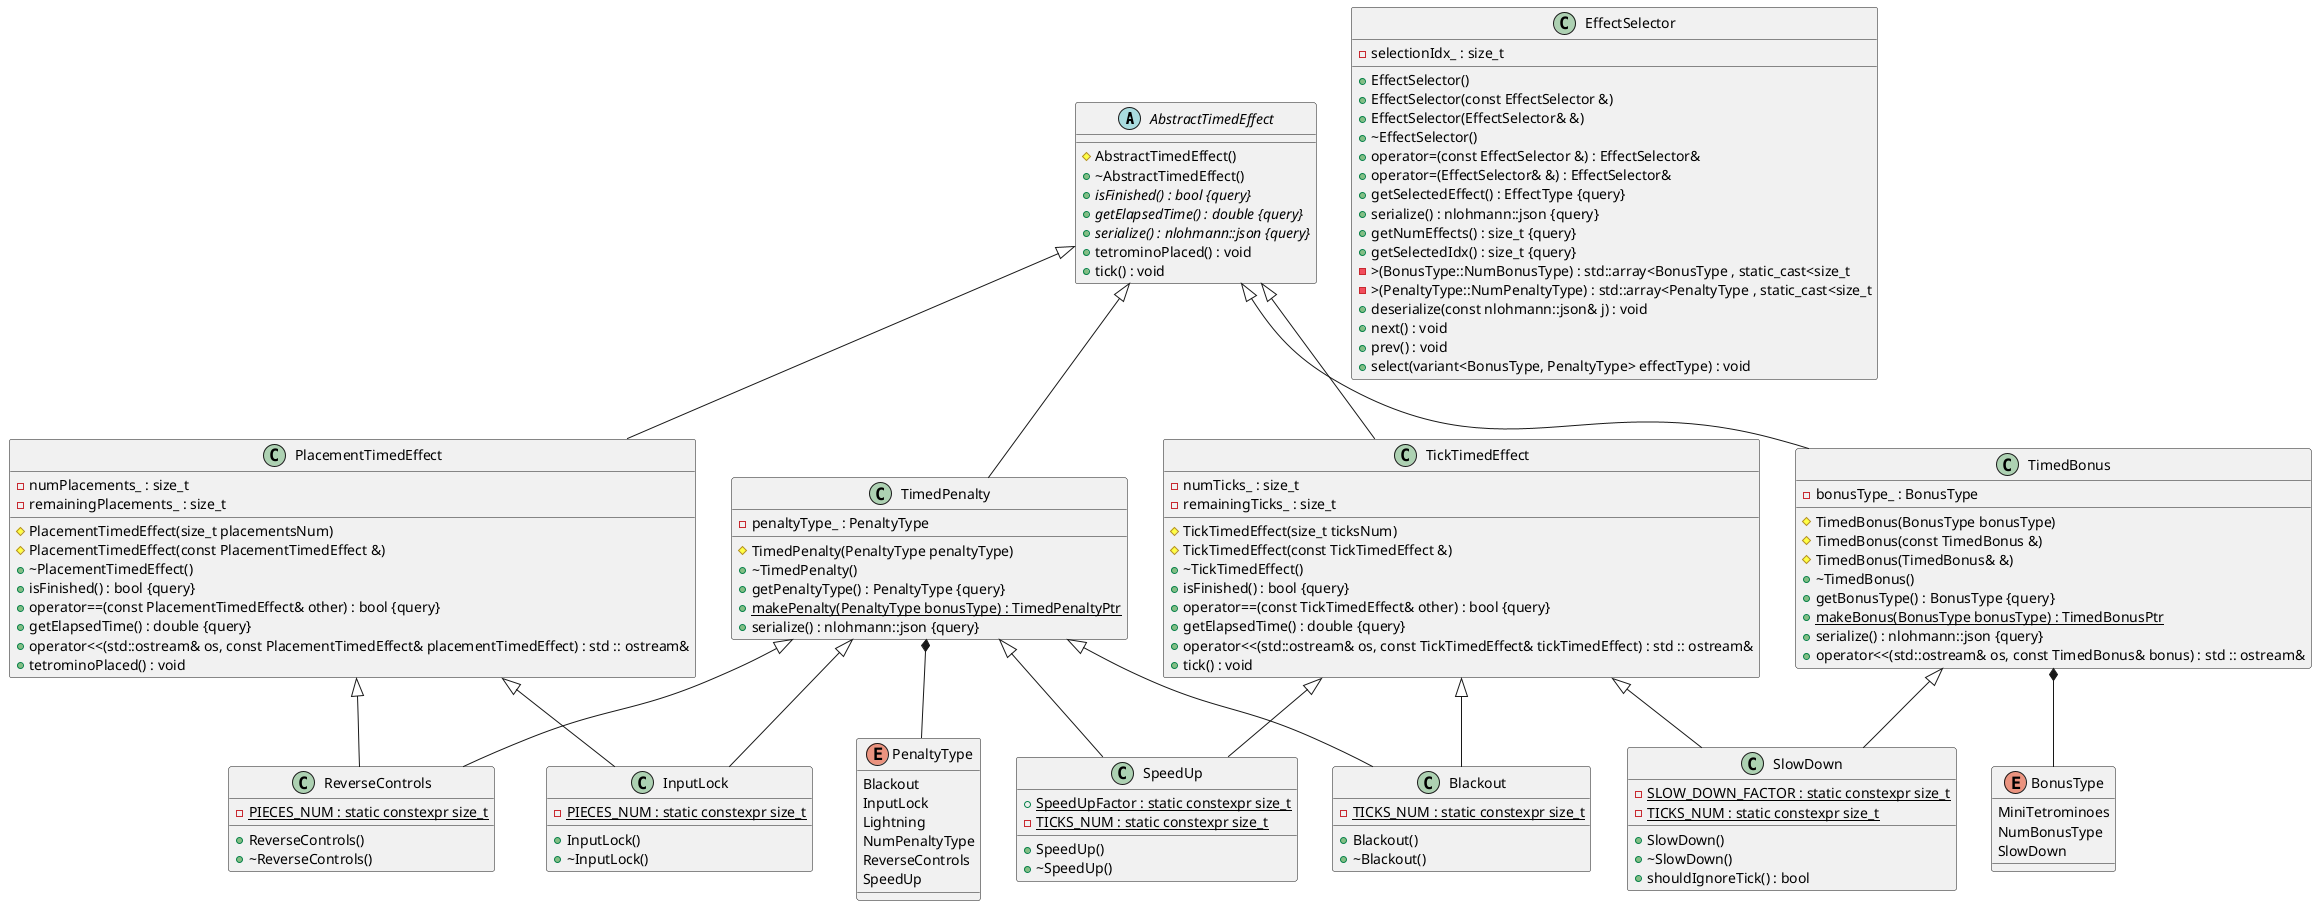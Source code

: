 @startuml EffectClass


/' Objects '/

abstract class AbstractTimedEffect {
	#AbstractTimedEffect()
	+~AbstractTimedEffect()
	+{abstract} isFinished() : bool {query}
	+{abstract} getElapsedTime() : double {query}
	+{abstract} serialize() : nlohmann::json {query}
	+tetrominoPlaced() : void
	+tick() : void
}


class Blackout {
	+Blackout()
	+~Blackout()
	-{static} TICKS_NUM : static constexpr size_t
}


class EffectSelector {
	+EffectSelector()
	+EffectSelector(const EffectSelector &)
	+EffectSelector(EffectSelector& &)
	+~EffectSelector()
	+operator=(const EffectSelector &) : EffectSelector&
	+operator=(EffectSelector& &) : EffectSelector&
	+getSelectedEffect() : EffectType {query}
	+serialize() : nlohmann::json {query}
	+getNumEffects() : size_t {query}
	+getSelectedIdx() : size_t {query}
	-selectionIdx_ : size_t
	->(BonusType::NumBonusType) : std::array<BonusType , static_cast<size_t
	->(PenaltyType::NumPenaltyType) : std::array<PenaltyType , static_cast<size_t
	+deserialize(const nlohmann::json& j) : void
	+next() : void
	+prev() : void
	+select(variant<BonusType, PenaltyType> effectType) : void
}


class InputLock {
	+InputLock()
	+~InputLock()
	-{static} PIECES_NUM : static constexpr size_t
}


class PlacementTimedEffect {
	#PlacementTimedEffect(size_t placementsNum)
	#PlacementTimedEffect(const PlacementTimedEffect &)
	+~PlacementTimedEffect()
	+isFinished() : bool {query}
	+operator==(const PlacementTimedEffect& other) : bool {query}
	+getElapsedTime() : double {query}
	-numPlacements_ : size_t
	-remainingPlacements_ : size_t
	+operator<<(std::ostream& os, const PlacementTimedEffect& placementTimedEffect) : std :: ostream&
	+tetrominoPlaced() : void
}


class ReverseControls {
	+ReverseControls()
	+~ReverseControls()
	-{static} PIECES_NUM : static constexpr size_t
}


class SlowDown {
	+SlowDown()
	+~SlowDown()
	+shouldIgnoreTick() : bool
	-{static} SLOW_DOWN_FACTOR : static constexpr size_t
	-{static} TICKS_NUM : static constexpr size_t
}


class SpeedUp {
	+SpeedUp()
	+~SpeedUp()
	+{static} SpeedUpFactor : static constexpr size_t
	-{static} TICKS_NUM : static constexpr size_t
}


class TickTimedEffect {
	#TickTimedEffect(size_t ticksNum)
	#TickTimedEffect(const TickTimedEffect &)
	+~TickTimedEffect()
	+isFinished() : bool {query}
	+operator==(const TickTimedEffect& other) : bool {query}
	+getElapsedTime() : double {query}
	-numTicks_ : size_t
	-remainingTicks_ : size_t
	+operator<<(std::ostream& os, const TickTimedEffect& tickTimedEffect) : std :: ostream&
	+tick() : void
}


class TimedBonus {
	#TimedBonus(BonusType bonusType)
	#TimedBonus(const TimedBonus &)
	#TimedBonus(TimedBonus& &)
	+~TimedBonus()
	-bonusType_ : BonusType
	+getBonusType() : BonusType {query}
	+{static} makeBonus(BonusType bonusType) : TimedBonusPtr
	+serialize() : nlohmann::json {query}
	+operator<<(std::ostream& os, const TimedBonus& bonus) : std :: ostream&
}


class TimedPenalty {
	#TimedPenalty(PenaltyType penaltyType)
	+~TimedPenalty()
	+getPenaltyType() : PenaltyType {query}
	-penaltyType_ : PenaltyType
	+{static} makePenalty(PenaltyType bonusType) : TimedPenaltyPtr
	+serialize() : nlohmann::json {query}
}


enum BonusType {
	MiniTetrominoes
	NumBonusType
	SlowDown
}


enum PenaltyType {
	Blackout
	InputLock
	Lightning
	NumPenaltyType
	ReverseControls
	SpeedUp
}





/' Inheritance relationships '/

AbstractTimedEffect <|-- PlacementTimedEffect


AbstractTimedEffect <|-- TickTimedEffect


AbstractTimedEffect <|-- TimedBonus


AbstractTimedEffect <|-- TimedPenalty


PlacementTimedEffect <|-- InputLock


PlacementTimedEffect <|-- ReverseControls


TickTimedEffect <|-- Blackout


TickTimedEffect <|-- SlowDown


TickTimedEffect <|-- SpeedUp


TimedBonus <|-- SlowDown


TimedPenalty <|-- Blackout


TimedPenalty <|-- InputLock


TimedPenalty <|-- ReverseControls


TimedPenalty <|-- SpeedUp





/' Aggregation relationships '/

TimedBonus *-- BonusType


TimedPenalty *-- PenaltyType






/' Nested objects '/



@enduml
